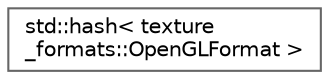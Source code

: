 digraph "Graphical Class Hierarchy"
{
 // LATEX_PDF_SIZE
  bgcolor="transparent";
  edge [fontname=Helvetica,fontsize=10,labelfontname=Helvetica,labelfontsize=10];
  node [fontname=Helvetica,fontsize=10,shape=box,height=0.2,width=0.4];
  rankdir="LR";
  Node0 [id="Node000000",label="std::hash\< texture\l_formats::OpenGLFormat \>",height=0.2,width=0.4,color="grey40", fillcolor="white", style="filled",URL="$structstd_1_1hash_3_01texture__formats_1_1_open_g_l_format_01_4.html",tooltip=" "];
}
